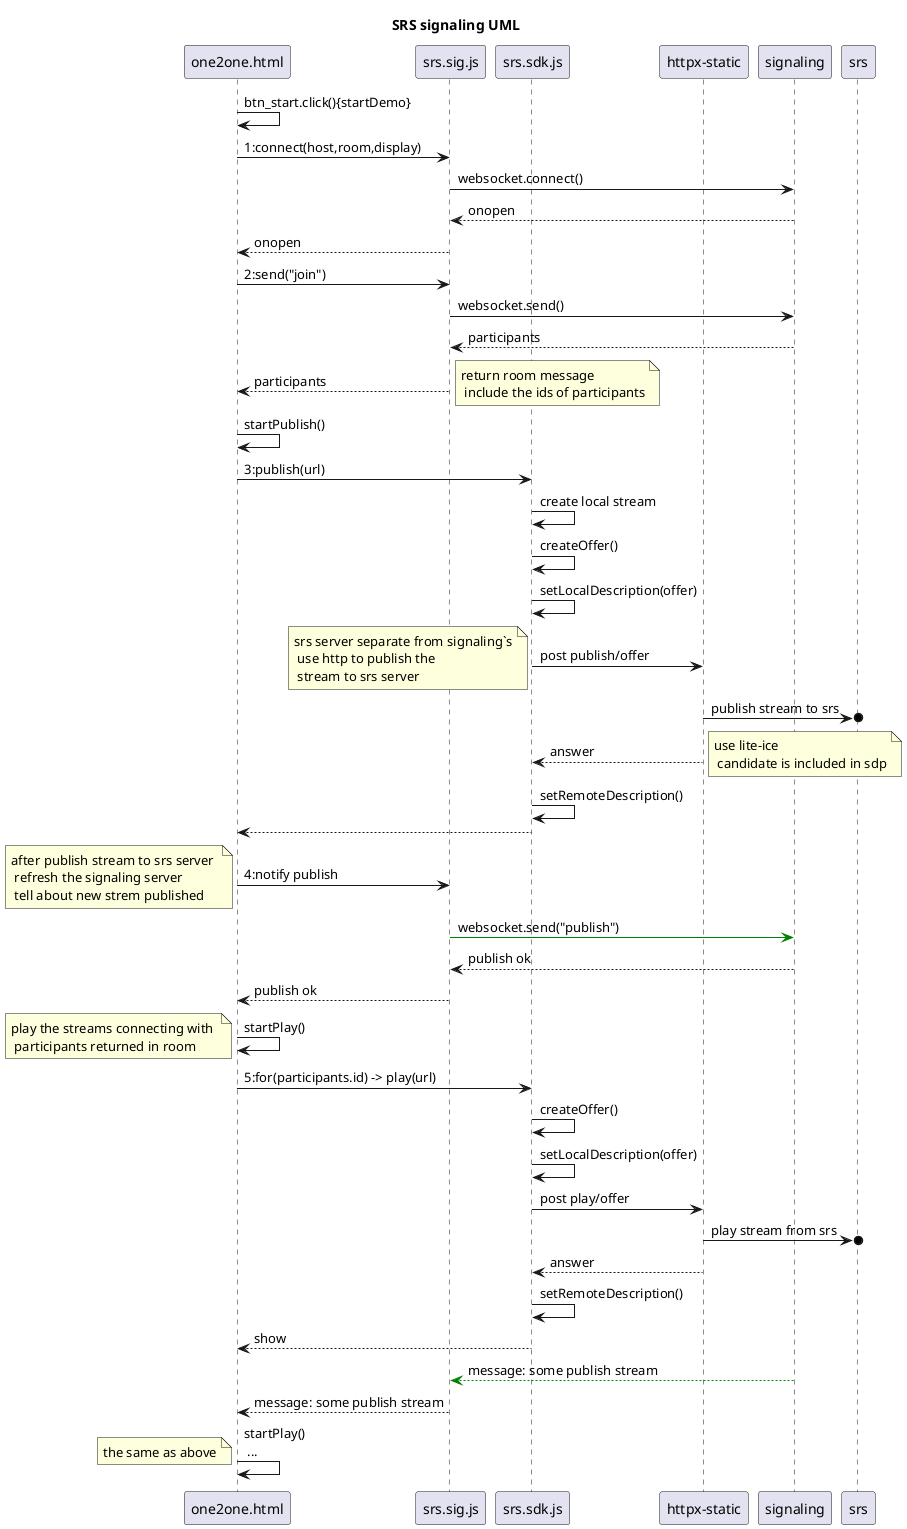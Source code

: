 @startuml

title SRS signaling UML
participant "one2one.html" as a order 1
participant "srs.sig.js" as b order 2
participant "srs.sdk.js" as c order 3
participant "httpx-static" as d order 4
participant "signaling" as e order 5
participant "srs" as f order 6

'connect and join
a -> a : btn_start.click(){startDemo}
a -> b : 1:connect(host,room,display)
b -> e : websocket.connect()
e --> b : onopen
b --> a : onopen
a -> b : 2:send("join")
b -> e : websocket.send()
e --> b : participants
b --> a : participants
note right : return room message \n include the ids of participants

'publish stream to srs
a -> a : startPublish()
a -> c : 3:publish(url)
c -> c : create local stream
c -> c : createOffer()
c -> c : setLocalDescription(offer)
c -> d : post publish/offer
note left : srs server separate from signaling`s\n use http to publish the \n stream to srs server
d ->o f : publish stream to srs
d --> c : answer
note right : use lite-ice \n candidate is included in sdp
c -> c : setRemoteDescription()
c --> a

'notify to signaling server
a -> b : 4:notify publish
note left : after publish stream to srs server \n refresh the signaling server \n tell about new strem published
b -[#green]> e : websocket.send("publish")
e --> b : publish ok
b --> a : publish ok

'play streams who published
a -> a : startPlay()
note left : play the streams connecting with \n participants returned in room
a -> c : 5:for(participants.id) -> play(url)
c -> c : createOffer()
c -> c : setLocalDescription(offer)
c -> d : post play/offer
d ->o f : play stream from srs
d --> c : answer
c -> c : setRemoteDescription()
c --> a : show

'when new guy publish play also
e --[#green]> b : message: some publish stream
b --> a : message: some publish stream
a -> a : startPlay() \n ...
note left : the same as above

@enduml